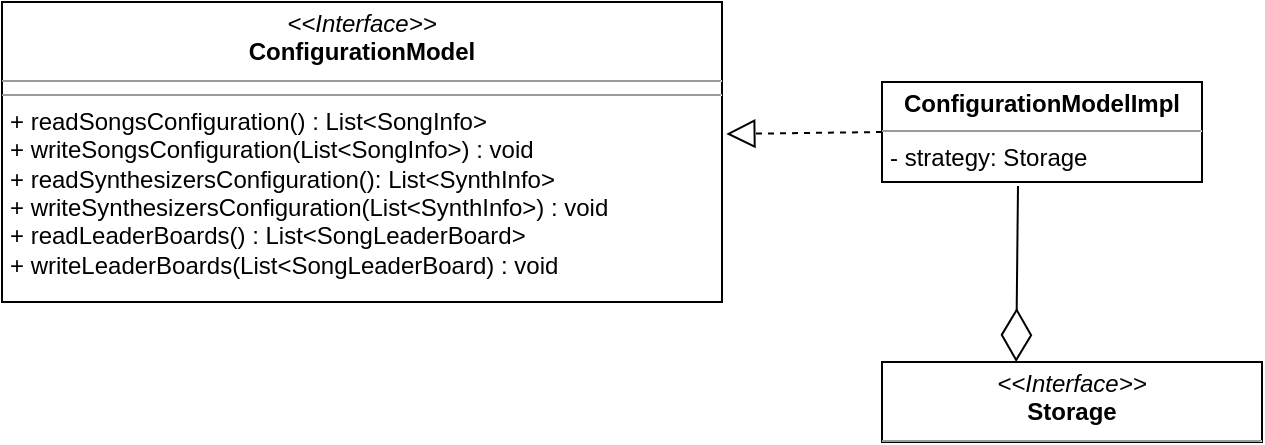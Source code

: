 <mxfile version="14.9.9" type="device"><diagram id="TJeCCjlxxE82AUTRgs89" name="Page-1"><mxGraphModel dx="1422" dy="726" grid="1" gridSize="10" guides="1" tooltips="1" connect="1" arrows="1" fold="1" page="1" pageScale="1" pageWidth="850" pageHeight="1100" math="0" shadow="0"><root><mxCell id="0"/><mxCell id="1" parent="0"/><mxCell id="7ITN5aJ6adEAJI78DxFq-1" value="&lt;p style=&quot;margin: 0px ; margin-top: 4px ; text-align: center&quot;&gt;&lt;i&gt;&amp;lt;&amp;lt;Interface&amp;gt;&amp;gt;&lt;/i&gt;&lt;br&gt;&lt;b&gt;ConfigurationModel&lt;/b&gt;&lt;br&gt;&lt;/p&gt;&lt;hr size=&quot;1&quot;&gt;&lt;hr size=&quot;1&quot;&gt;&lt;p style=&quot;margin: 0px ; margin-left: 4px&quot;&gt;+ readSongsConfiguration() : List&amp;lt;SongInfo&amp;gt; &lt;br&gt;+ writeSongsConfiguration(List&amp;lt;SongInfo&amp;gt;) : void&lt;/p&gt;&lt;p style=&quot;margin: 0px ; margin-left: 4px&quot;&gt;+ readSynthesizersConfiguration(): List&amp;lt;SynthInfo&amp;gt;&lt;/p&gt;&lt;p style=&quot;margin: 0px ; margin-left: 4px&quot;&gt;+ writeSynthesizersConfiguration(List&amp;lt;SynthInfo&amp;gt;) : void&lt;/p&gt;&lt;p style=&quot;margin: 0px ; margin-left: 4px&quot;&gt;+ readLeaderBoards() : List&amp;lt;SongLeaderBoard&amp;gt;&lt;/p&gt;&lt;p style=&quot;margin: 0px ; margin-left: 4px&quot;&gt;+ writeLeaderBoards(List&amp;lt;SongLeaderBoard) : void&lt;br&gt;&lt;/p&gt;" style="verticalAlign=top;align=left;overflow=fill;fontSize=12;fontFamily=Helvetica;html=1;" vertex="1" parent="1"><mxGeometry x="80" y="40" width="360" height="150" as="geometry"/></mxCell><mxCell id="7ITN5aJ6adEAJI78DxFq-2" value="&lt;p style=&quot;margin: 0px ; margin-top: 4px ; text-align: center&quot;&gt;&lt;b&gt;ConfigurationModelImpl&lt;/b&gt;&lt;br&gt;&lt;/p&gt;&lt;hr size=&quot;1&quot;&gt;&lt;p style=&quot;margin: 0px ; margin-left: 4px&quot;&gt;- strategy: Storage&lt;br&gt;&lt;/p&gt;&lt;hr size=&quot;1&quot;&gt;&lt;p style=&quot;margin: 0px ; margin-left: 4px&quot;&gt;&lt;br&gt;&lt;/p&gt;" style="verticalAlign=top;align=left;overflow=fill;fontSize=12;fontFamily=Helvetica;html=1;" vertex="1" parent="1"><mxGeometry x="520" y="80" width="160" height="50" as="geometry"/></mxCell><mxCell id="7ITN5aJ6adEAJI78DxFq-3" value="" style="endArrow=block;dashed=1;endFill=0;endSize=12;html=1;exitX=0;exitY=0.5;exitDx=0;exitDy=0;entryX=1.006;entryY=0.44;entryDx=0;entryDy=0;entryPerimeter=0;" edge="1" parent="1" source="7ITN5aJ6adEAJI78DxFq-2" target="7ITN5aJ6adEAJI78DxFq-1"><mxGeometry width="160" relative="1" as="geometry"><mxPoint x="380" y="350" as="sourcePoint"/><mxPoint x="540" y="350" as="targetPoint"/></mxGeometry></mxCell><mxCell id="7ITN5aJ6adEAJI78DxFq-4" value="&lt;p style=&quot;margin: 0px ; margin-top: 4px ; text-align: center&quot;&gt;&lt;i&gt;&amp;lt;&amp;lt;Interface&amp;gt;&amp;gt;&lt;/i&gt;&lt;br&gt;&lt;b&gt;Storage&lt;/b&gt;&lt;br&gt;&lt;/p&gt;&lt;hr size=&quot;1&quot;&gt;&lt;hr size=&quot;1&quot;&gt;" style="verticalAlign=top;align=left;overflow=fill;fontSize=12;fontFamily=Helvetica;html=1;" vertex="1" parent="1"><mxGeometry x="520" y="220" width="190" height="40" as="geometry"/></mxCell><mxCell id="7ITN5aJ6adEAJI78DxFq-5" value="" style="endArrow=diamondThin;endFill=0;endSize=24;html=1;exitX=0.425;exitY=1.04;exitDx=0;exitDy=0;exitPerimeter=0;entryX=0.353;entryY=0;entryDx=0;entryDy=0;entryPerimeter=0;" edge="1" parent="1" source="7ITN5aJ6adEAJI78DxFq-2" target="7ITN5aJ6adEAJI78DxFq-4"><mxGeometry width="160" relative="1" as="geometry"><mxPoint x="380" y="350" as="sourcePoint"/><mxPoint x="540" y="350" as="targetPoint"/></mxGeometry></mxCell></root></mxGraphModel></diagram></mxfile>
